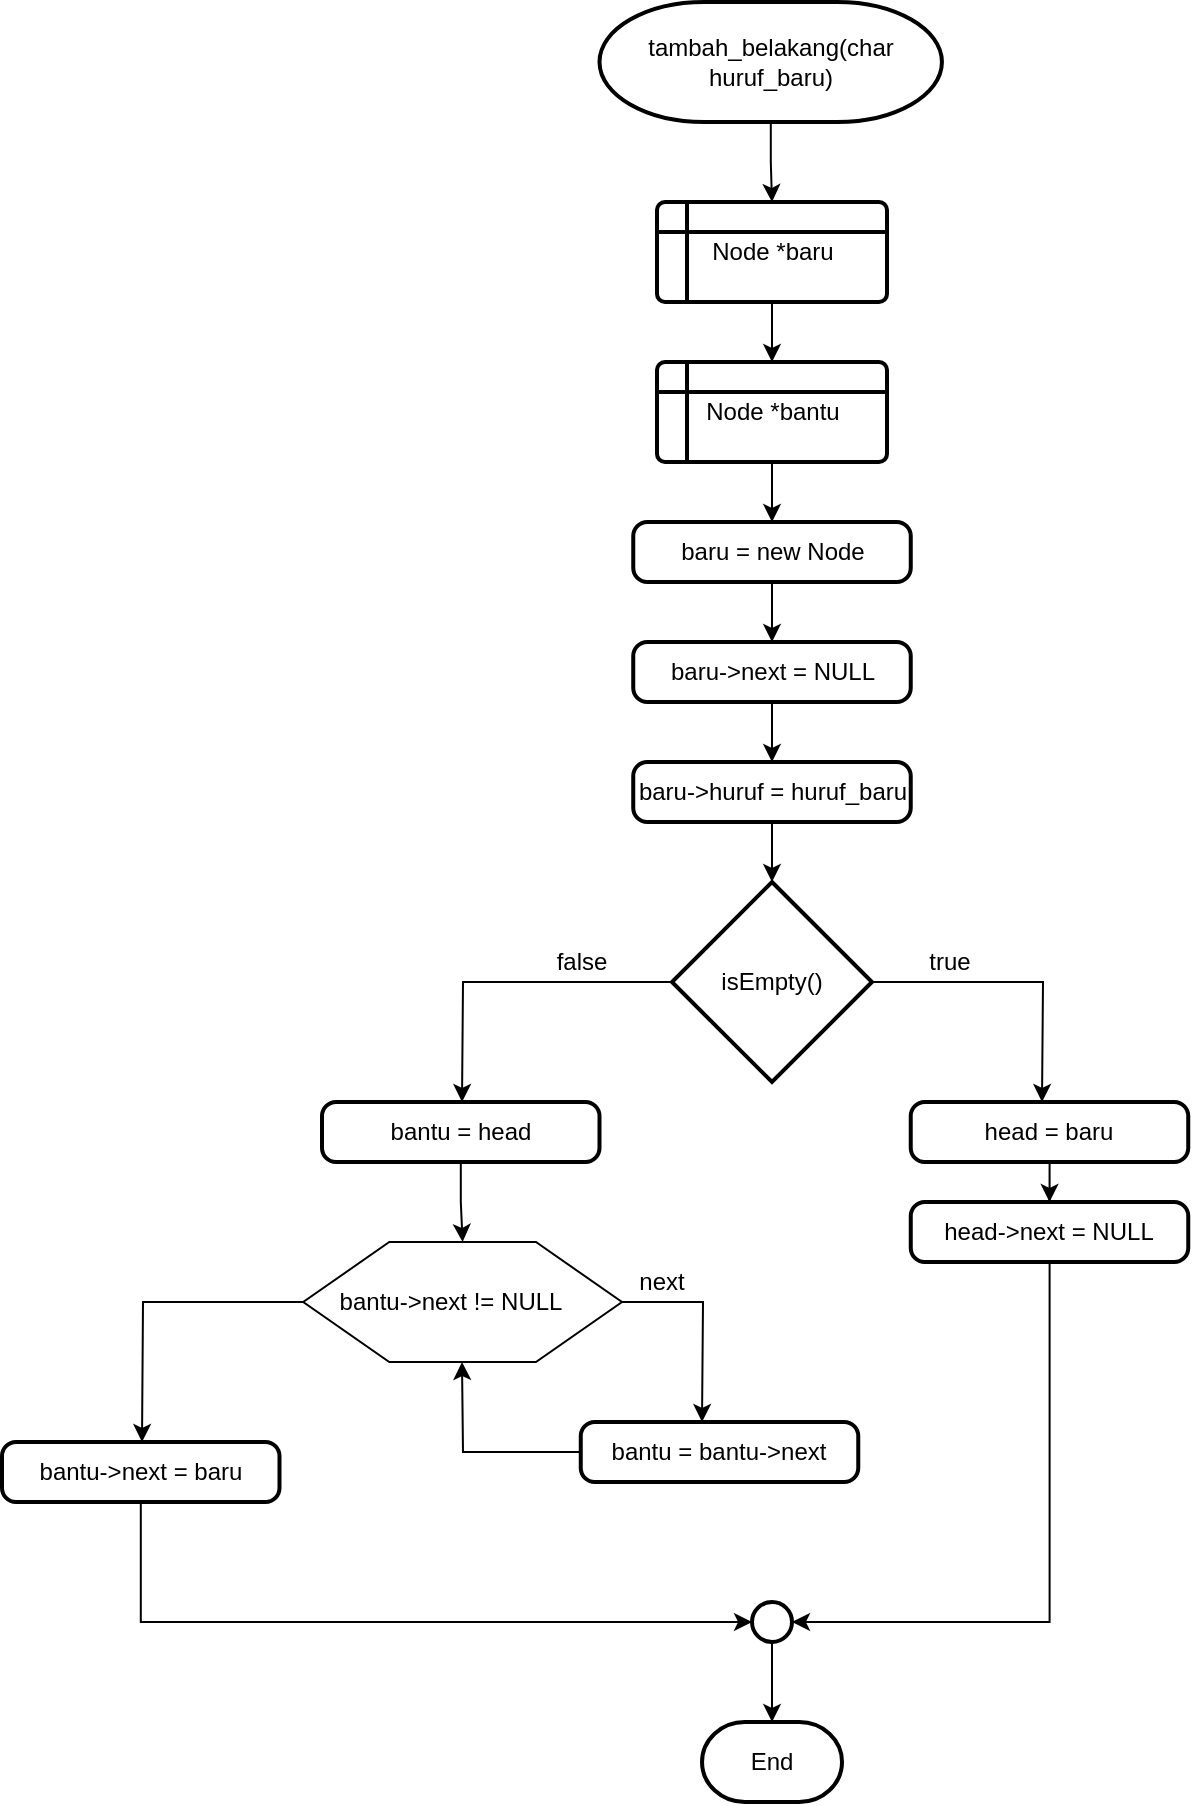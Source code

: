 <mxfile version="14.9.3" type="device"><diagram id="C5RBs43oDa-KdzZeNtuy" name="Page-1"><mxGraphModel dx="1021" dy="567" grid="1" gridSize="10" guides="1" tooltips="1" connect="1" arrows="1" fold="1" page="1" pageScale="1" pageWidth="827" pageHeight="1169" math="0" shadow="0"><root><mxCell id="WIyWlLk6GJQsqaUBKTNV-0"/><mxCell id="WIyWlLk6GJQsqaUBKTNV-1" parent="WIyWlLk6GJQsqaUBKTNV-0"/><mxCell id="Z7c_qQnRxfTMQrxaSRqD-4" style="edgeStyle=orthogonalEdgeStyle;rounded=0;orthogonalLoop=1;jettySize=auto;html=1;entryX=0.5;entryY=0;entryDx=0;entryDy=0;" parent="WIyWlLk6GJQsqaUBKTNV-1" source="Z7c_qQnRxfTMQrxaSRqD-2" target="Z7c_qQnRxfTMQrxaSRqD-3" edge="1"><mxGeometry relative="1" as="geometry"/></mxCell><mxCell id="Z7c_qQnRxfTMQrxaSRqD-2" value="Node *baru" style="shape=internalStorage;whiteSpace=wrap;html=1;dx=15;dy=15;rounded=1;arcSize=8;strokeWidth=2;" parent="WIyWlLk6GJQsqaUBKTNV-1" vertex="1"><mxGeometry x="377.5" y="280" width="115" height="50" as="geometry"/></mxCell><mxCell id="Z7c_qQnRxfTMQrxaSRqD-7" style="edgeStyle=orthogonalEdgeStyle;rounded=0;orthogonalLoop=1;jettySize=auto;html=1;entryX=0.5;entryY=0;entryDx=0;entryDy=0;" parent="WIyWlLk6GJQsqaUBKTNV-1" source="Z7c_qQnRxfTMQrxaSRqD-3" target="Z7c_qQnRxfTMQrxaSRqD-6" edge="1"><mxGeometry relative="1" as="geometry"/></mxCell><mxCell id="Z7c_qQnRxfTMQrxaSRqD-3" value="Node *bantu" style="shape=internalStorage;whiteSpace=wrap;html=1;dx=15;dy=15;rounded=1;arcSize=8;strokeWidth=2;" parent="WIyWlLk6GJQsqaUBKTNV-1" vertex="1"><mxGeometry x="377.5" y="360" width="115" height="50" as="geometry"/></mxCell><mxCell id="Z7c_qQnRxfTMQrxaSRqD-10" style="edgeStyle=orthogonalEdgeStyle;rounded=0;orthogonalLoop=1;jettySize=auto;html=1;entryX=0.5;entryY=0;entryDx=0;entryDy=0;" parent="WIyWlLk6GJQsqaUBKTNV-1" source="Z7c_qQnRxfTMQrxaSRqD-6" target="Z7c_qQnRxfTMQrxaSRqD-8" edge="1"><mxGeometry relative="1" as="geometry"/></mxCell><mxCell id="Z7c_qQnRxfTMQrxaSRqD-6" value="baru = new Node" style="rounded=1;whiteSpace=wrap;html=1;absoluteArcSize=1;arcSize=14;strokeWidth=2;" parent="WIyWlLk6GJQsqaUBKTNV-1" vertex="1"><mxGeometry x="365.63" y="440" width="138.75" height="30" as="geometry"/></mxCell><mxCell id="Z7c_qQnRxfTMQrxaSRqD-11" style="edgeStyle=orthogonalEdgeStyle;rounded=0;orthogonalLoop=1;jettySize=auto;html=1;entryX=0.5;entryY=0;entryDx=0;entryDy=0;" parent="WIyWlLk6GJQsqaUBKTNV-1" source="Z7c_qQnRxfTMQrxaSRqD-8" target="Z7c_qQnRxfTMQrxaSRqD-9" edge="1"><mxGeometry relative="1" as="geometry"/></mxCell><mxCell id="Z7c_qQnRxfTMQrxaSRqD-8" value="baru-&amp;gt;next = NULL" style="rounded=1;whiteSpace=wrap;html=1;absoluteArcSize=1;arcSize=14;strokeWidth=2;" parent="WIyWlLk6GJQsqaUBKTNV-1" vertex="1"><mxGeometry x="365.62" y="500" width="138.75" height="30" as="geometry"/></mxCell><mxCell id="Z7c_qQnRxfTMQrxaSRqD-13" style="edgeStyle=orthogonalEdgeStyle;rounded=0;orthogonalLoop=1;jettySize=auto;html=1;entryX=0.5;entryY=0;entryDx=0;entryDy=0;entryPerimeter=0;" parent="WIyWlLk6GJQsqaUBKTNV-1" source="Z7c_qQnRxfTMQrxaSRqD-9" target="Z7c_qQnRxfTMQrxaSRqD-12" edge="1"><mxGeometry relative="1" as="geometry"/></mxCell><mxCell id="Z7c_qQnRxfTMQrxaSRqD-9" value="baru-&amp;gt;huruf = huruf_baru" style="rounded=1;whiteSpace=wrap;html=1;absoluteArcSize=1;arcSize=14;strokeWidth=2;" parent="WIyWlLk6GJQsqaUBKTNV-1" vertex="1"><mxGeometry x="365.62" y="560" width="138.75" height="30" as="geometry"/></mxCell><mxCell id="Z7c_qQnRxfTMQrxaSRqD-14" style="edgeStyle=orthogonalEdgeStyle;rounded=0;orthogonalLoop=1;jettySize=auto;html=1;" parent="WIyWlLk6GJQsqaUBKTNV-1" source="Z7c_qQnRxfTMQrxaSRqD-12" edge="1"><mxGeometry relative="1" as="geometry"><mxPoint x="570" y="730" as="targetPoint"/></mxGeometry></mxCell><mxCell id="Z7c_qQnRxfTMQrxaSRqD-19" style="edgeStyle=orthogonalEdgeStyle;rounded=0;orthogonalLoop=1;jettySize=auto;html=1;" parent="WIyWlLk6GJQsqaUBKTNV-1" source="Z7c_qQnRxfTMQrxaSRqD-12" edge="1"><mxGeometry relative="1" as="geometry"><mxPoint x="280" y="730" as="targetPoint"/></mxGeometry></mxCell><mxCell id="Z7c_qQnRxfTMQrxaSRqD-12" value="isEmpty()" style="strokeWidth=2;html=1;shape=mxgraph.flowchart.decision;whiteSpace=wrap;" parent="WIyWlLk6GJQsqaUBKTNV-1" vertex="1"><mxGeometry x="384.99" y="620" width="100" height="100" as="geometry"/></mxCell><mxCell id="Z7c_qQnRxfTMQrxaSRqD-15" value="true" style="text;html=1;strokeColor=none;fillColor=none;align=center;verticalAlign=middle;whiteSpace=wrap;rounded=0;" parent="WIyWlLk6GJQsqaUBKTNV-1" vertex="1"><mxGeometry x="504.37" y="650" width="40" height="20" as="geometry"/></mxCell><mxCell id="Z7c_qQnRxfTMQrxaSRqD-18" style="edgeStyle=orthogonalEdgeStyle;rounded=0;orthogonalLoop=1;jettySize=auto;html=1;entryX=0.5;entryY=0;entryDx=0;entryDy=0;" parent="WIyWlLk6GJQsqaUBKTNV-1" source="Z7c_qQnRxfTMQrxaSRqD-16" target="Z7c_qQnRxfTMQrxaSRqD-17" edge="1"><mxGeometry relative="1" as="geometry"/></mxCell><mxCell id="Z7c_qQnRxfTMQrxaSRqD-16" value="head = baru" style="rounded=1;whiteSpace=wrap;html=1;absoluteArcSize=1;arcSize=14;strokeWidth=2;" parent="WIyWlLk6GJQsqaUBKTNV-1" vertex="1"><mxGeometry x="504.37" y="730" width="138.75" height="30" as="geometry"/></mxCell><mxCell id="Z7c_qQnRxfTMQrxaSRqD-33" style="edgeStyle=orthogonalEdgeStyle;rounded=0;orthogonalLoop=1;jettySize=auto;html=1;" parent="WIyWlLk6GJQsqaUBKTNV-1" source="Z7c_qQnRxfTMQrxaSRqD-17" target="Z7c_qQnRxfTMQrxaSRqD-32" edge="1"><mxGeometry relative="1" as="geometry"><mxPoint x="510" y="990" as="targetPoint"/><Array as="points"><mxPoint x="574" y="990"/></Array></mxGeometry></mxCell><mxCell id="Z7c_qQnRxfTMQrxaSRqD-17" value="head-&amp;gt;next = NULL" style="rounded=1;whiteSpace=wrap;html=1;absoluteArcSize=1;arcSize=14;strokeWidth=2;" parent="WIyWlLk6GJQsqaUBKTNV-1" vertex="1"><mxGeometry x="504.38" y="780" width="138.75" height="30" as="geometry"/></mxCell><mxCell id="Z7c_qQnRxfTMQrxaSRqD-20" value="false" style="text;html=1;strokeColor=none;fillColor=none;align=center;verticalAlign=middle;whiteSpace=wrap;rounded=0;" parent="WIyWlLk6GJQsqaUBKTNV-1" vertex="1"><mxGeometry x="320" y="650" width="40" height="20" as="geometry"/></mxCell><mxCell id="Z7c_qQnRxfTMQrxaSRqD-24" style="edgeStyle=orthogonalEdgeStyle;rounded=0;orthogonalLoop=1;jettySize=auto;html=1;entryX=0.5;entryY=0;entryDx=0;entryDy=0;" parent="WIyWlLk6GJQsqaUBKTNV-1" source="Z7c_qQnRxfTMQrxaSRqD-21" target="Z7c_qQnRxfTMQrxaSRqD-23" edge="1"><mxGeometry relative="1" as="geometry"/></mxCell><mxCell id="Z7c_qQnRxfTMQrxaSRqD-21" value="bantu = head" style="rounded=1;whiteSpace=wrap;html=1;absoluteArcSize=1;arcSize=14;strokeWidth=2;" parent="WIyWlLk6GJQsqaUBKTNV-1" vertex="1"><mxGeometry x="210" y="730" width="138.75" height="30" as="geometry"/></mxCell><mxCell id="Z7c_qQnRxfTMQrxaSRqD-26" style="edgeStyle=orthogonalEdgeStyle;rounded=0;orthogonalLoop=1;jettySize=auto;html=1;" parent="WIyWlLk6GJQsqaUBKTNV-1" source="Z7c_qQnRxfTMQrxaSRqD-23" edge="1"><mxGeometry relative="1" as="geometry"><mxPoint x="400" y="890" as="targetPoint"/></mxGeometry></mxCell><mxCell id="Z7c_qQnRxfTMQrxaSRqD-30" style="edgeStyle=orthogonalEdgeStyle;rounded=0;orthogonalLoop=1;jettySize=auto;html=1;" parent="WIyWlLk6GJQsqaUBKTNV-1" source="Z7c_qQnRxfTMQrxaSRqD-23" edge="1"><mxGeometry relative="1" as="geometry"><mxPoint x="120" y="900" as="targetPoint"/></mxGeometry></mxCell><mxCell id="Z7c_qQnRxfTMQrxaSRqD-23" value="" style="verticalLabelPosition=bottom;verticalAlign=top;html=1;shape=hexagon;perimeter=hexagonPerimeter2;arcSize=6;size=0.27;" parent="WIyWlLk6GJQsqaUBKTNV-1" vertex="1"><mxGeometry x="200.62" y="800" width="159.38" height="60" as="geometry"/></mxCell><mxCell id="Z7c_qQnRxfTMQrxaSRqD-25" value="bantu-&amp;gt;next != NULL" style="text;html=1;strokeColor=none;fillColor=none;align=center;verticalAlign=middle;whiteSpace=wrap;rounded=0;" parent="WIyWlLk6GJQsqaUBKTNV-1" vertex="1"><mxGeometry x="210" y="820" width="129.38" height="20" as="geometry"/></mxCell><mxCell id="Z7c_qQnRxfTMQrxaSRqD-28" style="edgeStyle=orthogonalEdgeStyle;rounded=0;orthogonalLoop=1;jettySize=auto;html=1;" parent="WIyWlLk6GJQsqaUBKTNV-1" source="Z7c_qQnRxfTMQrxaSRqD-27" edge="1"><mxGeometry relative="1" as="geometry"><mxPoint x="280" y="860" as="targetPoint"/></mxGeometry></mxCell><mxCell id="Z7c_qQnRxfTMQrxaSRqD-27" value="bantu = bantu-&amp;gt;next" style="rounded=1;whiteSpace=wrap;html=1;absoluteArcSize=1;arcSize=14;strokeWidth=2;" parent="WIyWlLk6GJQsqaUBKTNV-1" vertex="1"><mxGeometry x="339.38" y="890" width="138.75" height="30" as="geometry"/></mxCell><mxCell id="Z7c_qQnRxfTMQrxaSRqD-29" value="next" style="text;html=1;strokeColor=none;fillColor=none;align=center;verticalAlign=middle;whiteSpace=wrap;rounded=0;" parent="WIyWlLk6GJQsqaUBKTNV-1" vertex="1"><mxGeometry x="360" y="810" width="40" height="20" as="geometry"/></mxCell><mxCell id="Z7c_qQnRxfTMQrxaSRqD-35" style="edgeStyle=orthogonalEdgeStyle;rounded=0;orthogonalLoop=1;jettySize=auto;html=1;entryX=0;entryY=0.5;entryDx=0;entryDy=0;entryPerimeter=0;" parent="WIyWlLk6GJQsqaUBKTNV-1" source="Z7c_qQnRxfTMQrxaSRqD-31" target="Z7c_qQnRxfTMQrxaSRqD-32" edge="1"><mxGeometry relative="1" as="geometry"><mxPoint x="400" y="990" as="targetPoint"/><Array as="points"><mxPoint x="119" y="990"/></Array></mxGeometry></mxCell><mxCell id="Z7c_qQnRxfTMQrxaSRqD-31" value="bantu-&amp;gt;next = baru" style="rounded=1;whiteSpace=wrap;html=1;absoluteArcSize=1;arcSize=14;strokeWidth=2;" parent="WIyWlLk6GJQsqaUBKTNV-1" vertex="1"><mxGeometry x="50" y="900" width="138.75" height="30" as="geometry"/></mxCell><mxCell id="Z7c_qQnRxfTMQrxaSRqD-37" style="edgeStyle=orthogonalEdgeStyle;rounded=0;orthogonalLoop=1;jettySize=auto;html=1;entryX=0.5;entryY=0;entryDx=0;entryDy=0;entryPerimeter=0;" parent="WIyWlLk6GJQsqaUBKTNV-1" source="Z7c_qQnRxfTMQrxaSRqD-32" target="Z7c_qQnRxfTMQrxaSRqD-36" edge="1"><mxGeometry relative="1" as="geometry"/></mxCell><mxCell id="Z7c_qQnRxfTMQrxaSRqD-32" value="" style="strokeWidth=2;html=1;shape=mxgraph.flowchart.start_2;whiteSpace=wrap;" parent="WIyWlLk6GJQsqaUBKTNV-1" vertex="1"><mxGeometry x="425" y="980" width="20" height="20" as="geometry"/></mxCell><mxCell id="Z7c_qQnRxfTMQrxaSRqD-36" value="End" style="strokeWidth=2;html=1;shape=mxgraph.flowchart.terminator;whiteSpace=wrap;" parent="WIyWlLk6GJQsqaUBKTNV-1" vertex="1"><mxGeometry x="400.02" y="1040" width="69.98" height="40" as="geometry"/></mxCell><mxCell id="5-EDZ21J1Ns5kUyLwjQI-2" style="edgeStyle=orthogonalEdgeStyle;rounded=0;orthogonalLoop=1;jettySize=auto;html=1;entryX=0.5;entryY=0;entryDx=0;entryDy=0;" edge="1" parent="WIyWlLk6GJQsqaUBKTNV-1" source="5-EDZ21J1Ns5kUyLwjQI-1" target="Z7c_qQnRxfTMQrxaSRqD-2"><mxGeometry relative="1" as="geometry"/></mxCell><mxCell id="5-EDZ21J1Ns5kUyLwjQI-1" value="tambah_belakang(char huruf_baru)" style="strokeWidth=2;html=1;shape=mxgraph.flowchart.terminator;whiteSpace=wrap;" vertex="1" parent="WIyWlLk6GJQsqaUBKTNV-1"><mxGeometry x="348.75" y="180" width="171.22" height="60" as="geometry"/></mxCell></root></mxGraphModel></diagram></mxfile>